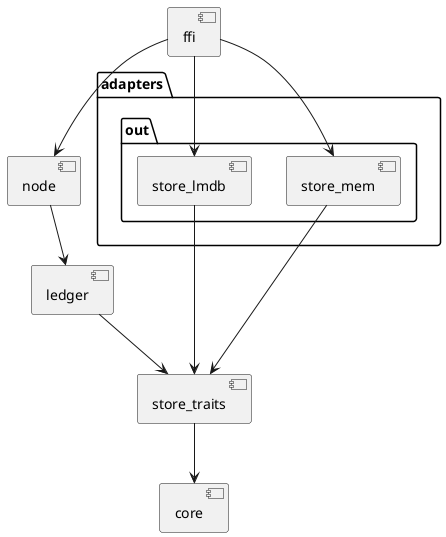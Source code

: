 @startuml "Split crates"

[core]
[store_traits]
[ledger]
[node]
[ffi]

folder "adapters"{
    folder "out"{
            [store_lmdb]
            [store_mem]
    }
}

[store_traits] --> [core]
[ledger] --> [store_traits]
[store_lmdb] --> [store_traits]
[store_mem] --> [store_traits]
[node] --> [ledger]
[ffi] --> [store_lmdb]
[ffi] --> [store_mem]
[ffi] --> [node]

@enduml